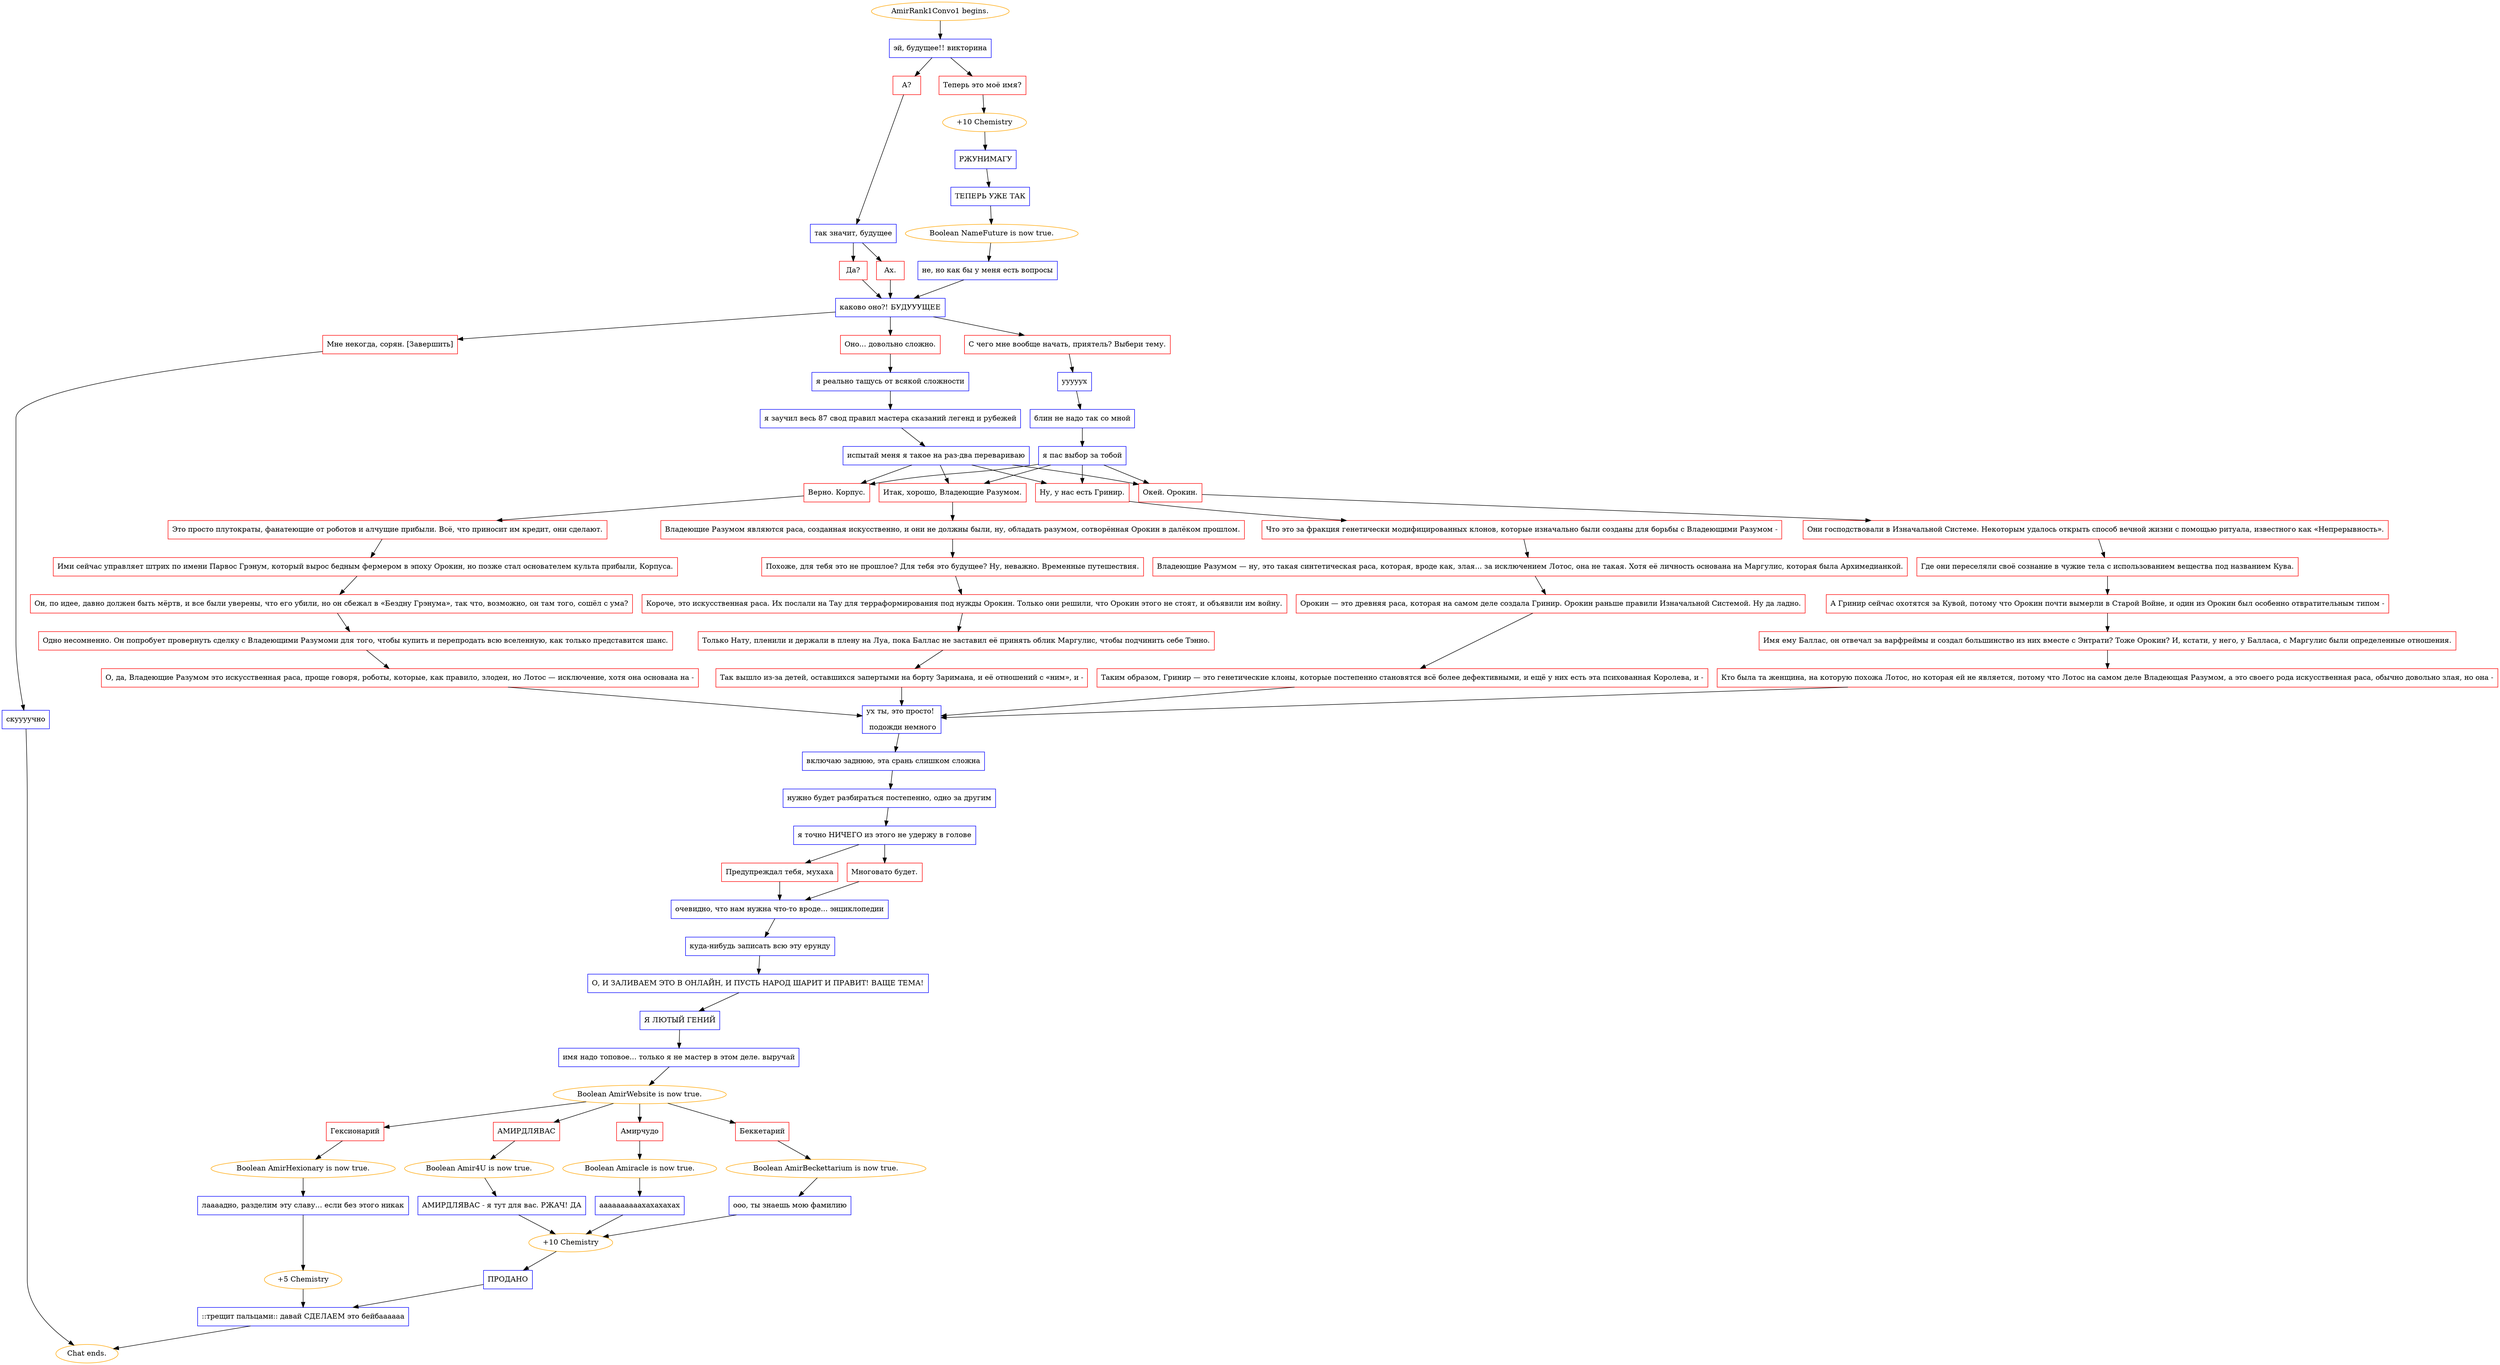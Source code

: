 digraph {
	"AmirRank1Convo1 begins." [color=orange];
		"AmirRank1Convo1 begins." -> j679072161;
	j679072161 [label="эй, будущее!! викторина",shape=box,color=blue];
		j679072161 -> j567170994;
		j679072161 -> j2179915688;
	j567170994 [label="А?",shape=box,color=red];
		j567170994 -> j1251318934;
	j2179915688 [label="Теперь это моё имя?",shape=box,color=red];
		j2179915688 -> j3622834198;
	j1251318934 [label="так значит, будущее",shape=box,color=blue];
		j1251318934 -> j3825970993;
		j1251318934 -> j1622463935;
	j3622834198 [label="+10 Chemistry",color=orange];
		j3622834198 -> j2943610692;
	j3825970993 [label="Ах.",shape=box,color=red];
		j3825970993 -> j442072169;
	j1622463935 [label="Да?",shape=box,color=red];
		j1622463935 -> j442072169;
	j2943610692 [label="РЖУНИМАГУ",shape=box,color=blue];
		j2943610692 -> j1636797744;
	j442072169 [label="каково оно?! БУДУУУЩЕЕ",shape=box,color=blue];
		j442072169 -> j1148744637;
		j442072169 -> j1668291625;
		j442072169 -> j1616987111;
	j1636797744 [label="ТЕПЕРЬ УЖЕ ТАК",shape=box,color=blue];
		j1636797744 -> j1519291076;
	j1148744637 [label="С чего мне вообще начать, приятель? Выбери тему.",shape=box,color=red];
		j1148744637 -> j3006236206;
	j1668291625 [label="Оно... довольно сложно.",shape=box,color=red];
		j1668291625 -> j2809570386;
	j1616987111 [label="Мне некогда, сорян. [Завершить]",shape=box,color=red];
		j1616987111 -> j4277445277;
	j1519291076 [label="Boolean NameFuture is now true.",color=orange];
		j1519291076 -> j2809082428;
	j3006236206 [label="ууууух",shape=box,color=blue];
		j3006236206 -> j4062882360;
	j2809570386 [label="я реально тащусь от всякой сложности",shape=box,color=blue];
		j2809570386 -> j1387822225;
	j4277445277 [label="скуууучно",shape=box,color=blue];
		j4277445277 -> "Chat ends.";
	j2809082428 [label="не, но как бы у меня есть вопросы",shape=box,color=blue];
		j2809082428 -> j442072169;
	j4062882360 [label="блин не надо так со мной",shape=box,color=blue];
		j4062882360 -> j2697411912;
	j1387822225 [label="я заучил весь 87 свод правил мастера сказаний легенд и рубежей",shape=box,color=blue];
		j1387822225 -> j3659463108;
	"Chat ends." [color=orange];
	j2697411912 [label="я пас выбор за тобой",shape=box,color=blue];
		j2697411912 -> j134157783;
		j2697411912 -> j4012601116;
		j2697411912 -> j4136215380;
		j2697411912 -> j2543985790;
	j3659463108 [label="испытай меня я такое на раз-два перевариваю",shape=box,color=blue];
		j3659463108 -> j134157783;
		j3659463108 -> j4012601116;
		j3659463108 -> j4136215380;
		j3659463108 -> j2543985790;
	j134157783 [label="Окей. Орокин.",shape=box,color=red];
		j134157783 -> j3149725076;
	j4012601116 [label="Верно. Корпус.",shape=box,color=red];
		j4012601116 -> j2374787081;
	j4136215380 [label="Ну, у нас есть Гринир.",shape=box,color=red];
		j4136215380 -> j4069264392;
	j2543985790 [label="Итак, хорошо, Владеющие Разумом.",shape=box,color=red];
		j2543985790 -> j218720422;
	j3149725076 [label="Они господствовали в Изначальной Системе. Некоторым удалось открыть способ вечной жизни с помощью ритуала, известного как «Непрерывность».",shape=box,color=red];
		j3149725076 -> j147651872;
	j2374787081 [label="Это просто плутократы, фанатеющие от роботов и алчущие прибыли. Всё, что приносит им кредит, они сделают.",shape=box,color=red];
		j2374787081 -> j1564562334;
	j4069264392 [label="Что это за фракция генетически модифицированных клонов, которые изначально были созданы для борьбы с Владеющими Разумом -",shape=box,color=red];
		j4069264392 -> j4184623979;
	j218720422 [label="Владеющие Разумом являются раса, созданная искусственно, и они не должны были, ну, обладать разумом, сотворённая Орокин в далёком прошлом.",shape=box,color=red];
		j218720422 -> j1397024405;
	j147651872 [label="Где они переселяли своё сознание в чужие тела с использованием вещества под названием Кува.",shape=box,color=red];
		j147651872 -> j605481505;
	j1564562334 [label="Ими сейчас управляет штрих по имени Парвос Грэнум, который вырос бедным фермером в эпоху Орокин, но позже стал основателем культа прибыли, Корпуса.",shape=box,color=red];
		j1564562334 -> j551977510;
	j4184623979 [label="Владеющие Разумом — ну, это такая синтетическая раса, которая, вроде как, злая... за исключением Лотос, она не такая. Хотя её личность основана на Маргулис, которая была Архимедианкой.",shape=box,color=red];
		j4184623979 -> j75293718;
	j1397024405 [label="Похоже, для тебя это не прошлое? Для тебя это будущее? Ну, неважно. Временные путешествия.",shape=box,color=red];
		j1397024405 -> j3585083470;
	j605481505 [label="А Гринир сейчас охотятся за Кувой, потому что Орокин почти вымерли в Старой Войне, и один из Орокин был особенно отвратительным типом -",shape=box,color=red];
		j605481505 -> j4008880118;
	j551977510 [label="Он, по идее, давно должен быть мёртв, и все были уверены, что его убили, но он сбежал в «Бездну Грэнума», так что, возможно, он там того, сошёл с ума?",shape=box,color=red];
		j551977510 -> j2275323593;
	j75293718 [label="Орокин — это древняя раса, которая на самом деле создала Гринир. Орокин раньше правили Изначальной Системой. Ну да ладно.",shape=box,color=red];
		j75293718 -> j1726687676;
	j3585083470 [label="Короче, это искусственная раса. Их послали на Тау для терраформирования под нужды Орокин. Только они решили, что Орокин этого не стоят, и объявили им войну.",shape=box,color=red];
		j3585083470 -> j1928402226;
	j4008880118 [label="Имя ему Баллас, он отвечал за варфреймы и создал большинство из них вместе с Энтрати? Тоже Орокин? И, кстати, у него, у Балласа, с Маргулис были определенные отношения.",shape=box,color=red];
		j4008880118 -> j3238405897;
	j2275323593 [label="Одно несомненно. Он попробует провернуть сделку с Владеющими Разумоми для того, чтобы купить и перепродать всю вселенную, как только представится шанс.",shape=box,color=red];
		j2275323593 -> j1339883775;
	j1726687676 [label="Таким образом, Гринир — это генетические клоны, которые постепенно становятся всё более дефективными, и ещё у них есть эта психованная Королева, и -",shape=box,color=red];
		j1726687676 -> j1344546807;
	j1928402226 [label="Только Нату, пленили и держали в плену на Луа, пока Баллас не заставил её принять облик Маргулис, чтобы подчинить себе Тэнно.",shape=box,color=red];
		j1928402226 -> j1952982534;
	j3238405897 [label="Кто была та женщина, на которую похожа Лотос, но которая ей не является, потому что Лотос на самом деле Владеющая Разумом, а это своего рода искусственная раса, обычно довольно злая, но она -",shape=box,color=red];
		j3238405897 -> j1344546807;
	j1339883775 [label="О, да, Владеющие Разумом это искусственная раса, проще говоря, роботы, которые, как правило, злодеи, но Лотос — исключение, хотя она основана на -",shape=box,color=red];
		j1339883775 -> j1344546807;
	j1344546807 [label="ух ты, это просто! 
 подожди немного",shape=box,color=blue];
		j1344546807 -> j3008319395;
	j1952982534 [label="Так вышло из-за детей, оставшихся запертыми на борту Заримана, и её отношений с «ним», и -",shape=box,color=red];
		j1952982534 -> j1344546807;
	j3008319395 [label="включаю заднюю, эта срань слишком сложна",shape=box,color=blue];
		j3008319395 -> j2900080411;
	j2900080411 [label="нужно будет разбираться постепенно, одно за другим",shape=box,color=blue];
		j2900080411 -> j2327395520;
	j2327395520 [label="я точно НИЧЕГО из этого не удержу в голове",shape=box,color=blue];
		j2327395520 -> j1665418127;
		j2327395520 -> j1644892700;
	j1665418127 [label="Предупреждал тебя, мухаха",shape=box,color=red];
		j1665418127 -> j1849231900;
	j1644892700 [label="Многовато будет.",shape=box,color=red];
		j1644892700 -> j1849231900;
	j1849231900 [label="очевидно, что нам нужна что-то вроде... энциклопедии",shape=box,color=blue];
		j1849231900 -> j2283863047;
	j2283863047 [label="куда-нибудь записать всю эту ерунду",shape=box,color=blue];
		j2283863047 -> j999232460;
	j999232460 [label="О, И ЗАЛИВАЕМ ЭТО В ОНЛАЙН, И ПУСТЬ НАРОД ШАРИТ И ПРАВИТ! ВАЩЕ ТЕМА!",shape=box,color=blue];
		j999232460 -> j3422293066;
	j3422293066 [label="Я ЛЮТЫЙ ГЕНИЙ",shape=box,color=blue];
		j3422293066 -> j2591867272;
	j2591867272 [label="имя надо топовое... только я не мастер в этом деле. выручай",shape=box,color=blue];
		j2591867272 -> j3190503031;
	j3190503031 [label="Boolean AmirWebsite is now true.",color=orange];
		j3190503031 -> j2120607276;
		j3190503031 -> j645413311;
		j3190503031 -> j2473490758;
		j3190503031 -> j543042506;
	j2120607276 [label="Гексионарий",shape=box,color=red];
		j2120607276 -> j2277944257;
	j645413311 [label="АМИРДЛЯВАС",shape=box,color=red];
		j645413311 -> j750974034;
	j2473490758 [label="Амирчудо",shape=box,color=red];
		j2473490758 -> j3733515898;
	j543042506 [label="Беккетарий",shape=box,color=red];
		j543042506 -> j2379149218;
	j2277944257 [label="Boolean AmirHexionary is now true.",color=orange];
		j2277944257 -> j2494281693;
	j750974034 [label="Boolean Amir4U is now true.",color=orange];
		j750974034 -> j1873840970;
	j3733515898 [label="Boolean Amiracle is now true.",color=orange];
		j3733515898 -> j3982535887;
	j2379149218 [label="Boolean AmirBeckettarium is now true.",color=orange];
		j2379149218 -> j2167566171;
	j2494281693 [label="лаааадно, разделим эту славу... если без этого никак",shape=box,color=blue];
		j2494281693 -> j2680956445;
	j1873840970 [label="АМИРДЛЯВАС - я тут для вас. РЖАЧ! ДА",shape=box,color=blue];
		j1873840970 -> j4000855912;
	j3982535887 [label="аааааааааахахахахах",shape=box,color=blue];
		j3982535887 -> j4000855912;
	j2167566171 [label="ооо, ты знаешь мою фамилию",shape=box,color=blue];
		j2167566171 -> j4000855912;
	j2680956445 [label="+5 Chemistry",color=orange];
		j2680956445 -> j632446058;
	j4000855912 [label="+10 Chemistry",color=orange];
		j4000855912 -> j2448697586;
	j632446058 [label="::трещит пальцами:: давай СДЕЛАЕМ это бейбаааааа",shape=box,color=blue];
		j632446058 -> "Chat ends.";
	j2448697586 [label="ПРОДАНО",shape=box,color=blue];
		j2448697586 -> j632446058;
}